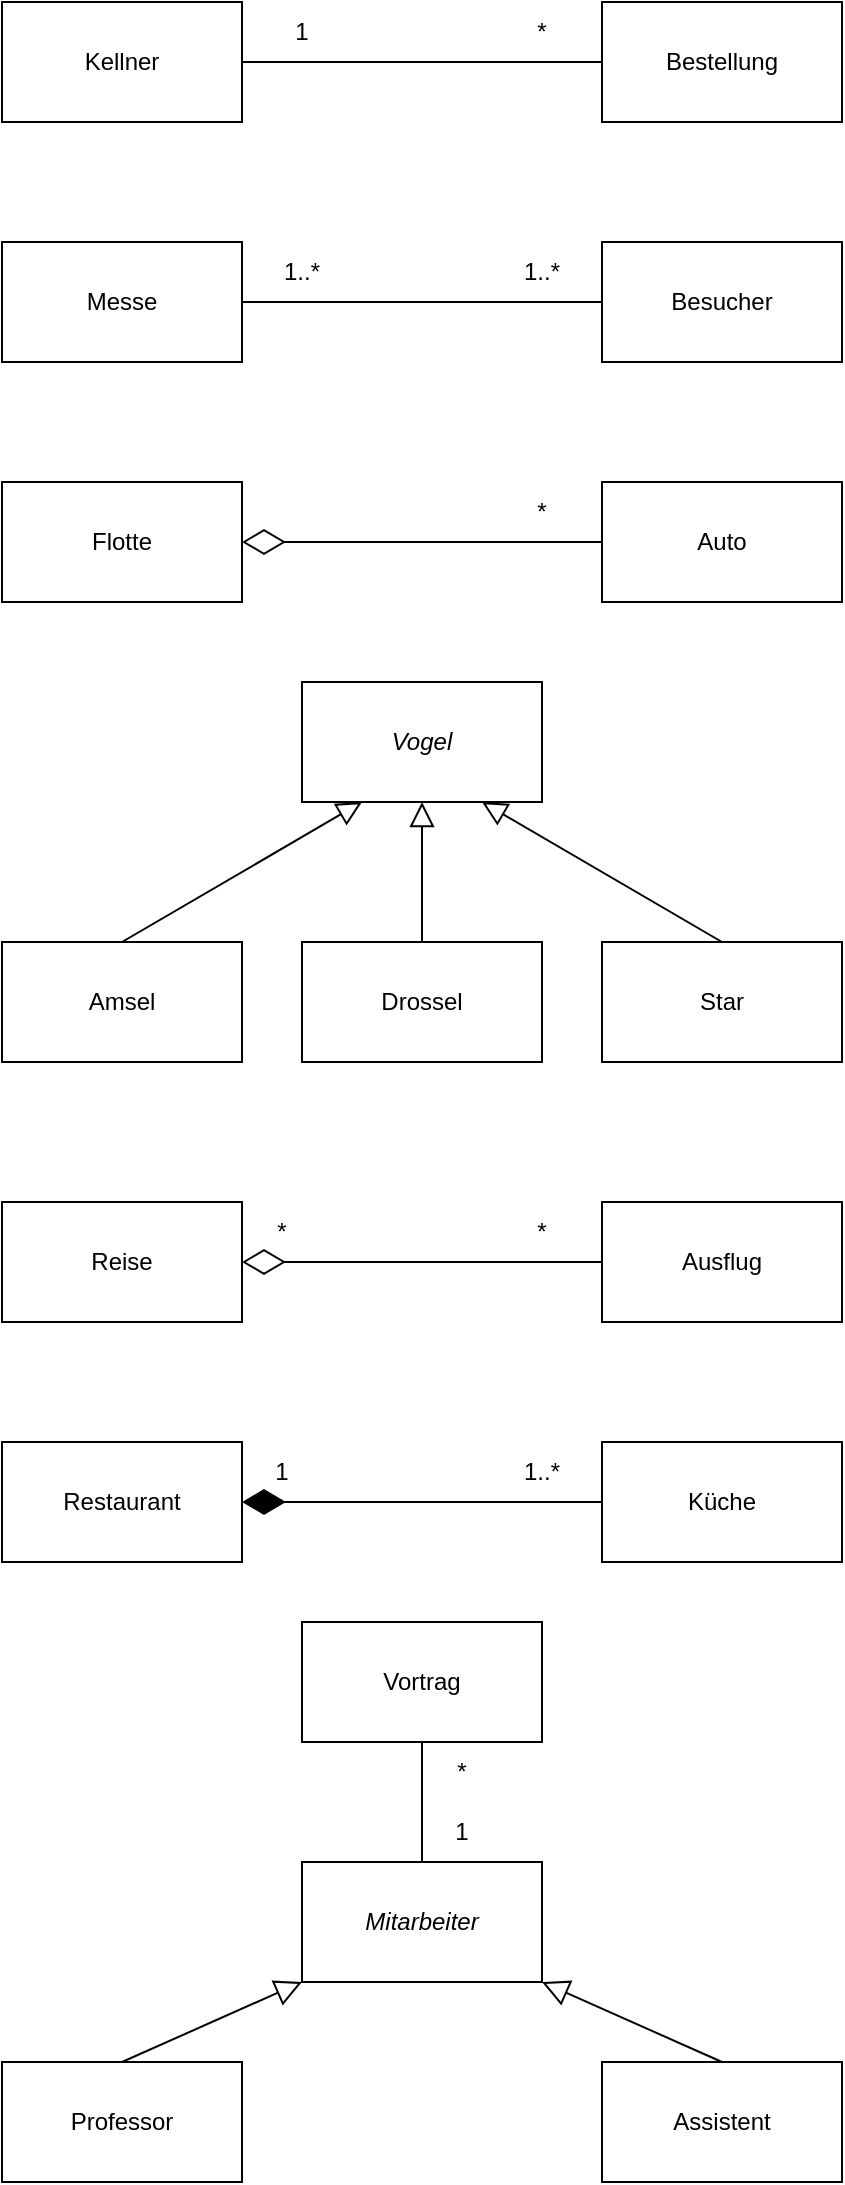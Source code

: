 <mxfile version="21.2.8" type="device">
  <diagram name="Page-1" id="mJgtyscK1UUEp3m-ZFX1">
    <mxGraphModel dx="2607" dy="1582" grid="1" gridSize="10" guides="1" tooltips="1" connect="1" arrows="1" fold="1" page="1" pageScale="1" pageWidth="1169" pageHeight="1654" math="0" shadow="0">
      <root>
        <mxCell id="0" />
        <mxCell id="1" parent="0" />
        <mxCell id="cXhoNOeZtC32HfM0C2oT-1" value="Kellner" style="rounded=0;whiteSpace=wrap;html=1;" parent="1" vertex="1">
          <mxGeometry x="375" y="282" width="120" height="60" as="geometry" />
        </mxCell>
        <mxCell id="cXhoNOeZtC32HfM0C2oT-2" value="Bestellung" style="rounded=0;whiteSpace=wrap;html=1;" parent="1" vertex="1">
          <mxGeometry x="675" y="282" width="120" height="60" as="geometry" />
        </mxCell>
        <mxCell id="cXhoNOeZtC32HfM0C2oT-3" value="" style="endArrow=none;html=1;rounded=0;exitX=1;exitY=0.5;exitDx=0;exitDy=0;entryX=0;entryY=0.5;entryDx=0;entryDy=0;" parent="1" source="cXhoNOeZtC32HfM0C2oT-1" target="cXhoNOeZtC32HfM0C2oT-2" edge="1">
          <mxGeometry width="50" height="50" relative="1" as="geometry">
            <mxPoint x="705" y="502" as="sourcePoint" />
            <mxPoint x="755" y="452" as="targetPoint" />
          </mxGeometry>
        </mxCell>
        <mxCell id="cXhoNOeZtC32HfM0C2oT-4" value="1" style="text;html=1;strokeColor=none;fillColor=none;align=center;verticalAlign=middle;whiteSpace=wrap;rounded=0;" parent="1" vertex="1">
          <mxGeometry x="495" y="282" width="60" height="30" as="geometry" />
        </mxCell>
        <mxCell id="cXhoNOeZtC32HfM0C2oT-5" value="*" style="text;html=1;strokeColor=none;fillColor=none;align=center;verticalAlign=middle;whiteSpace=wrap;rounded=0;" parent="1" vertex="1">
          <mxGeometry x="615" y="282" width="60" height="30" as="geometry" />
        </mxCell>
        <mxCell id="cXhoNOeZtC32HfM0C2oT-6" value="Messe" style="rounded=0;whiteSpace=wrap;html=1;" parent="1" vertex="1">
          <mxGeometry x="375" y="402" width="120" height="60" as="geometry" />
        </mxCell>
        <mxCell id="cXhoNOeZtC32HfM0C2oT-7" value="Besucher" style="rounded=0;whiteSpace=wrap;html=1;" parent="1" vertex="1">
          <mxGeometry x="675" y="402" width="120" height="60" as="geometry" />
        </mxCell>
        <mxCell id="cXhoNOeZtC32HfM0C2oT-8" value="" style="endArrow=none;html=1;rounded=0;exitX=1;exitY=0.5;exitDx=0;exitDy=0;entryX=0;entryY=0.5;entryDx=0;entryDy=0;" parent="1" source="cXhoNOeZtC32HfM0C2oT-6" target="cXhoNOeZtC32HfM0C2oT-7" edge="1">
          <mxGeometry width="50" height="50" relative="1" as="geometry">
            <mxPoint x="705" y="622" as="sourcePoint" />
            <mxPoint x="755" y="572" as="targetPoint" />
          </mxGeometry>
        </mxCell>
        <mxCell id="cXhoNOeZtC32HfM0C2oT-9" value="1..*" style="text;html=1;strokeColor=none;fillColor=none;align=center;verticalAlign=middle;whiteSpace=wrap;rounded=0;" parent="1" vertex="1">
          <mxGeometry x="495" y="402" width="60" height="30" as="geometry" />
        </mxCell>
        <mxCell id="cXhoNOeZtC32HfM0C2oT-10" value="1..*" style="text;html=1;strokeColor=none;fillColor=none;align=center;verticalAlign=middle;whiteSpace=wrap;rounded=0;" parent="1" vertex="1">
          <mxGeometry x="615" y="402" width="60" height="30" as="geometry" />
        </mxCell>
        <mxCell id="cXhoNOeZtC32HfM0C2oT-11" value="Flotte" style="rounded=0;whiteSpace=wrap;html=1;" parent="1" vertex="1">
          <mxGeometry x="375" y="522" width="120" height="60" as="geometry" />
        </mxCell>
        <mxCell id="cXhoNOeZtC32HfM0C2oT-12" value="Auto" style="rounded=0;whiteSpace=wrap;html=1;" parent="1" vertex="1">
          <mxGeometry x="675" y="522" width="120" height="60" as="geometry" />
        </mxCell>
        <mxCell id="cXhoNOeZtC32HfM0C2oT-15" value="*" style="text;html=1;strokeColor=none;fillColor=none;align=center;verticalAlign=middle;whiteSpace=wrap;rounded=0;" parent="1" vertex="1">
          <mxGeometry x="615" y="522" width="60" height="30" as="geometry" />
        </mxCell>
        <mxCell id="cXhoNOeZtC32HfM0C2oT-16" value="" style="endArrow=diamondThin;html=1;rounded=0;exitX=0;exitY=0.5;exitDx=0;exitDy=0;entryX=0;entryY=1;entryDx=0;entryDy=0;endFill=0;startArrow=none;startFill=0;strokeWidth=1;endSize=19;" parent="1" source="cXhoNOeZtC32HfM0C2oT-12" edge="1">
          <mxGeometry width="50" height="50" relative="1" as="geometry">
            <mxPoint x="535" y="452" as="sourcePoint" />
            <mxPoint x="495" y="552.0" as="targetPoint" />
          </mxGeometry>
        </mxCell>
        <mxCell id="cXhoNOeZtC32HfM0C2oT-18" value="&lt;i&gt;Vogel&lt;/i&gt;" style="rounded=0;whiteSpace=wrap;html=1;" parent="1" vertex="1">
          <mxGeometry x="525" y="622" width="120" height="60" as="geometry" />
        </mxCell>
        <mxCell id="cXhoNOeZtC32HfM0C2oT-19" value="Amsel" style="rounded=0;whiteSpace=wrap;html=1;" parent="1" vertex="1">
          <mxGeometry x="375" y="752" width="120" height="60" as="geometry" />
        </mxCell>
        <mxCell id="cXhoNOeZtC32HfM0C2oT-20" value="Drossel" style="rounded=0;whiteSpace=wrap;html=1;" parent="1" vertex="1">
          <mxGeometry x="525" y="752" width="120" height="60" as="geometry" />
        </mxCell>
        <mxCell id="cXhoNOeZtC32HfM0C2oT-21" value="Star" style="rounded=0;whiteSpace=wrap;html=1;" parent="1" vertex="1">
          <mxGeometry x="675" y="752" width="120" height="60" as="geometry" />
        </mxCell>
        <mxCell id="cXhoNOeZtC32HfM0C2oT-22" value="" style="endArrow=block;html=1;rounded=0;exitX=0.5;exitY=0;exitDx=0;exitDy=0;entryX=0.25;entryY=1;entryDx=0;entryDy=0;endFill=0;endSize=10;" parent="1" source="cXhoNOeZtC32HfM0C2oT-19" target="cXhoNOeZtC32HfM0C2oT-18" edge="1">
          <mxGeometry width="50" height="50" relative="1" as="geometry">
            <mxPoint x="425" y="742" as="sourcePoint" />
            <mxPoint x="475" y="692" as="targetPoint" />
          </mxGeometry>
        </mxCell>
        <mxCell id="cXhoNOeZtC32HfM0C2oT-23" value="" style="endArrow=block;html=1;rounded=0;exitX=0.5;exitY=0;exitDx=0;exitDy=0;entryX=0.5;entryY=1;entryDx=0;entryDy=0;endFill=0;endSize=10;" parent="1" source="cXhoNOeZtC32HfM0C2oT-20" target="cXhoNOeZtC32HfM0C2oT-18" edge="1">
          <mxGeometry width="50" height="50" relative="1" as="geometry">
            <mxPoint x="445" y="762" as="sourcePoint" />
            <mxPoint x="565" y="692" as="targetPoint" />
          </mxGeometry>
        </mxCell>
        <mxCell id="cXhoNOeZtC32HfM0C2oT-24" value="" style="endArrow=block;html=1;rounded=0;exitX=0.5;exitY=0;exitDx=0;exitDy=0;entryX=0.75;entryY=1;entryDx=0;entryDy=0;endFill=0;endSize=10;" parent="1" source="cXhoNOeZtC32HfM0C2oT-21" target="cXhoNOeZtC32HfM0C2oT-18" edge="1">
          <mxGeometry width="50" height="50" relative="1" as="geometry">
            <mxPoint x="455" y="772" as="sourcePoint" />
            <mxPoint x="575" y="702" as="targetPoint" />
          </mxGeometry>
        </mxCell>
        <mxCell id="cXhoNOeZtC32HfM0C2oT-25" value="Reise" style="rounded=0;whiteSpace=wrap;html=1;" parent="1" vertex="1">
          <mxGeometry x="375" y="882" width="120" height="60" as="geometry" />
        </mxCell>
        <mxCell id="cXhoNOeZtC32HfM0C2oT-26" value="Ausflug" style="rounded=0;whiteSpace=wrap;html=1;" parent="1" vertex="1">
          <mxGeometry x="675" y="882" width="120" height="60" as="geometry" />
        </mxCell>
        <mxCell id="cXhoNOeZtC32HfM0C2oT-27" value="*" style="text;html=1;strokeColor=none;fillColor=none;align=center;verticalAlign=middle;whiteSpace=wrap;rounded=0;" parent="1" vertex="1">
          <mxGeometry x="615" y="882" width="60" height="30" as="geometry" />
        </mxCell>
        <mxCell id="cXhoNOeZtC32HfM0C2oT-28" value="" style="endArrow=diamondThin;html=1;rounded=0;exitX=0;exitY=0.5;exitDx=0;exitDy=0;entryX=0;entryY=1;entryDx=0;entryDy=0;endFill=0;startArrow=none;startFill=0;strokeWidth=1;endSize=19;" parent="1" source="cXhoNOeZtC32HfM0C2oT-26" edge="1">
          <mxGeometry width="50" height="50" relative="1" as="geometry">
            <mxPoint x="535" y="812" as="sourcePoint" />
            <mxPoint x="495" y="912.0" as="targetPoint" />
          </mxGeometry>
        </mxCell>
        <mxCell id="cXhoNOeZtC32HfM0C2oT-29" value="*" style="text;html=1;strokeColor=none;fillColor=none;align=center;verticalAlign=middle;whiteSpace=wrap;rounded=0;" parent="1" vertex="1">
          <mxGeometry x="485" y="882" width="60" height="30" as="geometry" />
        </mxCell>
        <mxCell id="cXhoNOeZtC32HfM0C2oT-30" value="Restaurant" style="rounded=0;whiteSpace=wrap;html=1;" parent="1" vertex="1">
          <mxGeometry x="375" y="1002" width="120" height="60" as="geometry" />
        </mxCell>
        <mxCell id="cXhoNOeZtC32HfM0C2oT-31" value="Küche" style="rounded=0;whiteSpace=wrap;html=1;" parent="1" vertex="1">
          <mxGeometry x="675" y="1002" width="120" height="60" as="geometry" />
        </mxCell>
        <mxCell id="cXhoNOeZtC32HfM0C2oT-32" value="1..*" style="text;html=1;strokeColor=none;fillColor=none;align=center;verticalAlign=middle;whiteSpace=wrap;rounded=0;" parent="1" vertex="1">
          <mxGeometry x="615" y="1002" width="60" height="30" as="geometry" />
        </mxCell>
        <mxCell id="cXhoNOeZtC32HfM0C2oT-33" value="" style="endArrow=diamondThin;html=1;rounded=0;exitX=0;exitY=0.5;exitDx=0;exitDy=0;entryX=0;entryY=1;entryDx=0;entryDy=0;endFill=1;startArrow=none;startFill=0;strokeWidth=1;endSize=19;" parent="1" source="cXhoNOeZtC32HfM0C2oT-31" edge="1">
          <mxGeometry width="50" height="50" relative="1" as="geometry">
            <mxPoint x="535" y="932" as="sourcePoint" />
            <mxPoint x="495" y="1032" as="targetPoint" />
          </mxGeometry>
        </mxCell>
        <mxCell id="cXhoNOeZtC32HfM0C2oT-34" value="1" style="text;html=1;strokeColor=none;fillColor=none;align=center;verticalAlign=middle;whiteSpace=wrap;rounded=0;" parent="1" vertex="1">
          <mxGeometry x="485" y="1002" width="60" height="30" as="geometry" />
        </mxCell>
        <mxCell id="cXhoNOeZtC32HfM0C2oT-35" value="Vortrag" style="rounded=0;whiteSpace=wrap;html=1;" parent="1" vertex="1">
          <mxGeometry x="525" y="1092" width="120" height="60" as="geometry" />
        </mxCell>
        <mxCell id="cXhoNOeZtC32HfM0C2oT-36" value="Professor" style="rounded=0;whiteSpace=wrap;html=1;" parent="1" vertex="1">
          <mxGeometry x="375" y="1312" width="120" height="60" as="geometry" />
        </mxCell>
        <mxCell id="cXhoNOeZtC32HfM0C2oT-37" value="Assistent" style="rounded=0;whiteSpace=wrap;html=1;" parent="1" vertex="1">
          <mxGeometry x="675" y="1312" width="120" height="60" as="geometry" />
        </mxCell>
        <mxCell id="cXhoNOeZtC32HfM0C2oT-38" value="&lt;i&gt;Mitarbeiter&lt;/i&gt;" style="rounded=0;whiteSpace=wrap;html=1;" parent="1" vertex="1">
          <mxGeometry x="525" y="1212" width="120" height="60" as="geometry" />
        </mxCell>
        <mxCell id="cXhoNOeZtC32HfM0C2oT-39" value="" style="endArrow=block;html=1;rounded=0;entryX=0;entryY=1;entryDx=0;entryDy=0;exitX=0.5;exitY=0;exitDx=0;exitDy=0;endFill=0;endSize=11;" parent="1" source="cXhoNOeZtC32HfM0C2oT-36" target="cXhoNOeZtC32HfM0C2oT-38" edge="1">
          <mxGeometry width="50" height="50" relative="1" as="geometry">
            <mxPoint x="315" y="1202" as="sourcePoint" />
            <mxPoint x="365" y="1152" as="targetPoint" />
          </mxGeometry>
        </mxCell>
        <mxCell id="cXhoNOeZtC32HfM0C2oT-40" value="" style="endArrow=block;html=1;rounded=0;entryX=1;entryY=1;entryDx=0;entryDy=0;exitX=0.5;exitY=0;exitDx=0;exitDy=0;endFill=0;endSize=11;" parent="1" source="cXhoNOeZtC32HfM0C2oT-37" target="cXhoNOeZtC32HfM0C2oT-38" edge="1">
          <mxGeometry width="50" height="50" relative="1" as="geometry">
            <mxPoint x="445" y="1322" as="sourcePoint" />
            <mxPoint x="535" y="1282" as="targetPoint" />
          </mxGeometry>
        </mxCell>
        <mxCell id="cXhoNOeZtC32HfM0C2oT-41" value="" style="endArrow=none;html=1;rounded=0;entryX=0.5;entryY=1;entryDx=0;entryDy=0;exitX=0.5;exitY=0;exitDx=0;exitDy=0;" parent="1" source="cXhoNOeZtC32HfM0C2oT-38" target="cXhoNOeZtC32HfM0C2oT-35" edge="1">
          <mxGeometry width="50" height="50" relative="1" as="geometry">
            <mxPoint x="415" y="1222" as="sourcePoint" />
            <mxPoint x="465" y="1172" as="targetPoint" />
          </mxGeometry>
        </mxCell>
        <mxCell id="cXhoNOeZtC32HfM0C2oT-42" value="*" style="text;html=1;strokeColor=none;fillColor=none;align=center;verticalAlign=middle;whiteSpace=wrap;rounded=0;" parent="1" vertex="1">
          <mxGeometry x="575" y="1152" width="60" height="30" as="geometry" />
        </mxCell>
        <mxCell id="cXhoNOeZtC32HfM0C2oT-43" value="1" style="text;html=1;strokeColor=none;fillColor=none;align=center;verticalAlign=middle;whiteSpace=wrap;rounded=0;" parent="1" vertex="1">
          <mxGeometry x="575" y="1182" width="60" height="30" as="geometry" />
        </mxCell>
      </root>
    </mxGraphModel>
  </diagram>
</mxfile>

